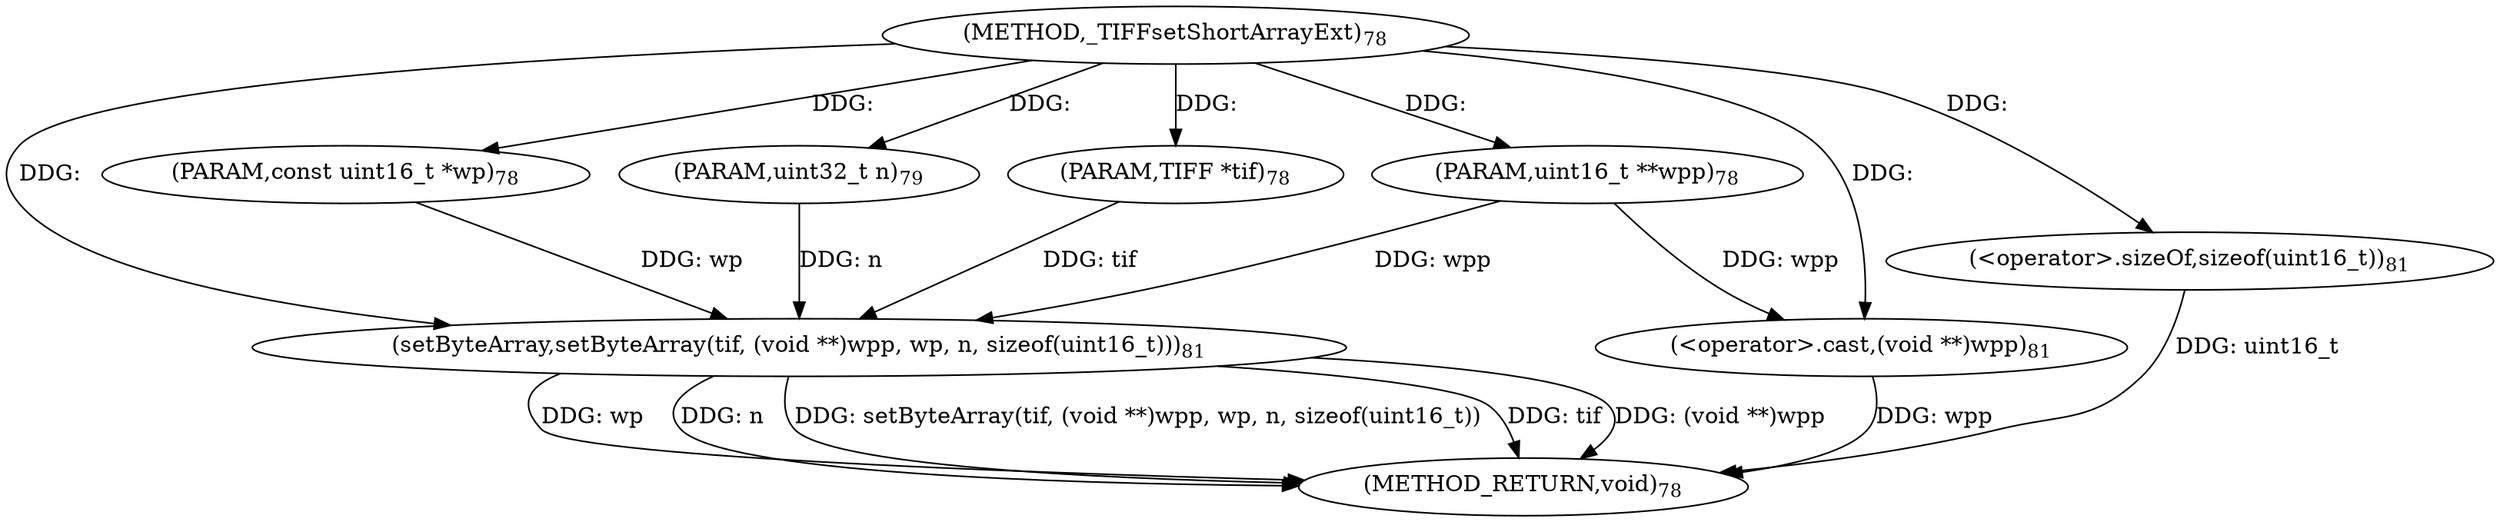 digraph "_TIFFsetShortArrayExt" {  
"39763" [label = <(METHOD,_TIFFsetShortArrayExt)<SUB>78</SUB>> ]
"39778" [label = <(METHOD_RETURN,void)<SUB>78</SUB>> ]
"39764" [label = <(PARAM,TIFF *tif)<SUB>78</SUB>> ]
"39765" [label = <(PARAM,uint16_t **wpp)<SUB>78</SUB>> ]
"39766" [label = <(PARAM,const uint16_t *wp)<SUB>78</SUB>> ]
"39767" [label = <(PARAM,uint32_t n)<SUB>79</SUB>> ]
"39769" [label = <(setByteArray,setByteArray(tif, (void **)wpp, wp, n, sizeof(uint16_t)))<SUB>81</SUB>> ]
"39771" [label = <(&lt;operator&gt;.cast,(void **)wpp)<SUB>81</SUB>> ]
"39776" [label = <(&lt;operator&gt;.sizeOf,sizeof(uint16_t))<SUB>81</SUB>> ]
  "39769" -> "39778"  [ label = "DDG: tif"] 
  "39771" -> "39778"  [ label = "DDG: wpp"] 
  "39769" -> "39778"  [ label = "DDG: (void **)wpp"] 
  "39769" -> "39778"  [ label = "DDG: wp"] 
  "39769" -> "39778"  [ label = "DDG: n"] 
  "39769" -> "39778"  [ label = "DDG: setByteArray(tif, (void **)wpp, wp, n, sizeof(uint16_t))"] 
  "39776" -> "39778"  [ label = "DDG: uint16_t"] 
  "39763" -> "39764"  [ label = "DDG: "] 
  "39763" -> "39765"  [ label = "DDG: "] 
  "39763" -> "39766"  [ label = "DDG: "] 
  "39763" -> "39767"  [ label = "DDG: "] 
  "39764" -> "39769"  [ label = "DDG: tif"] 
  "39763" -> "39769"  [ label = "DDG: "] 
  "39765" -> "39769"  [ label = "DDG: wpp"] 
  "39766" -> "39769"  [ label = "DDG: wp"] 
  "39767" -> "39769"  [ label = "DDG: n"] 
  "39765" -> "39771"  [ label = "DDG: wpp"] 
  "39763" -> "39771"  [ label = "DDG: "] 
  "39763" -> "39776"  [ label = "DDG: "] 
}
